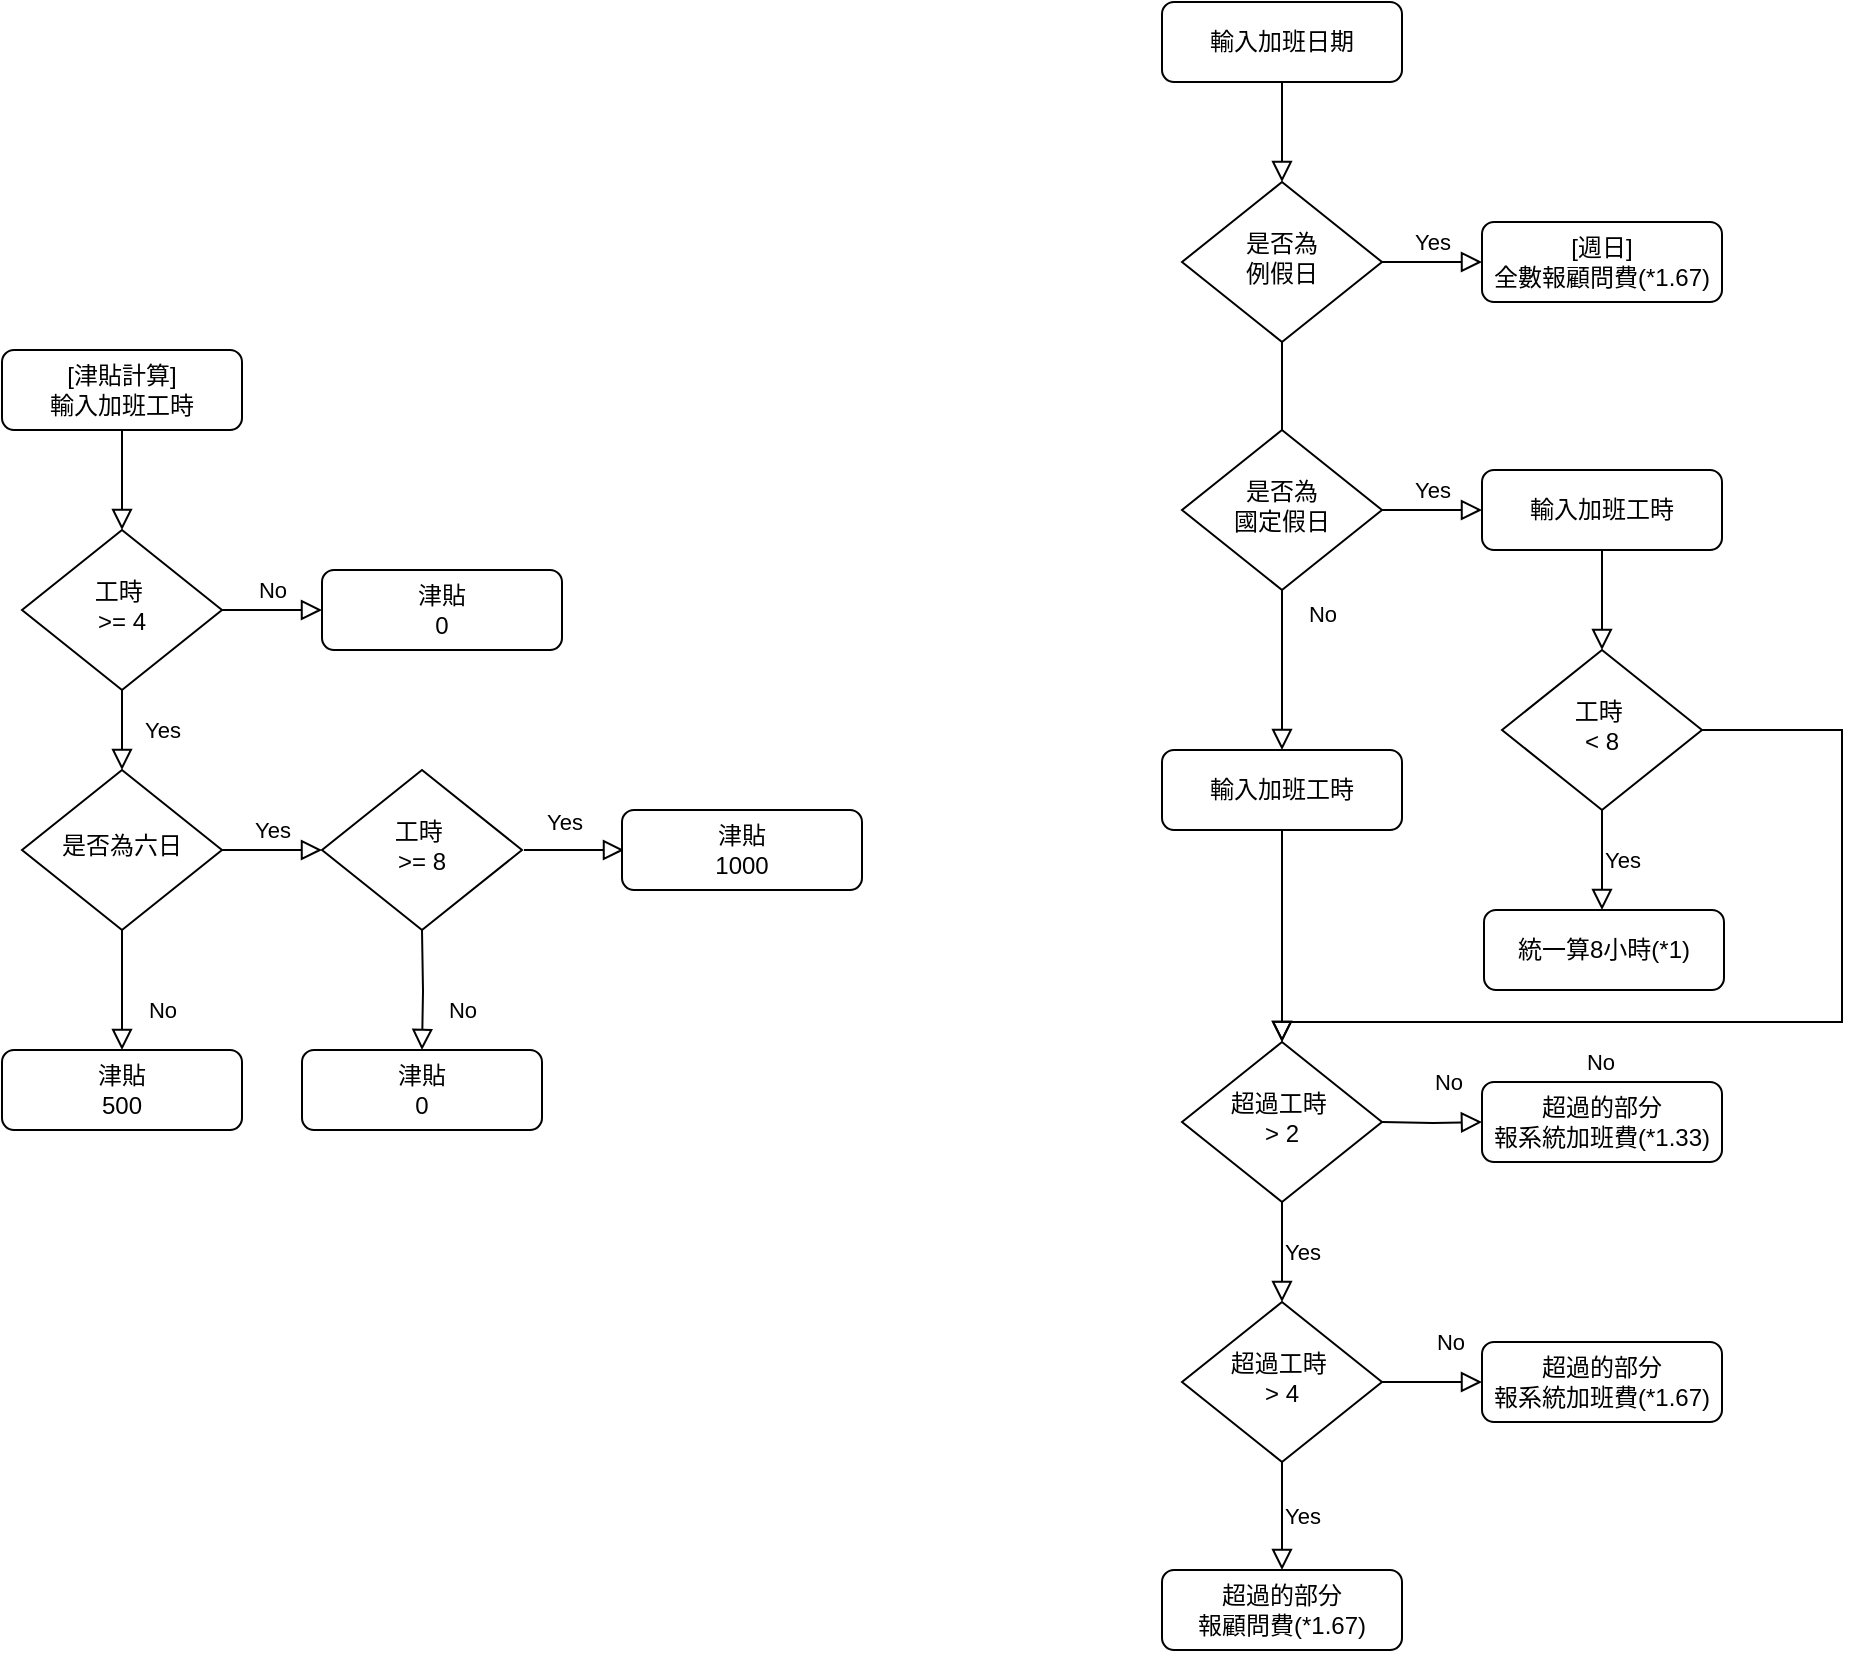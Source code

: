 <mxfile version="26.1.0">
  <diagram id="C5RBs43oDa-KdzZeNtuy" name="Page-1">
    <mxGraphModel dx="1593" dy="820" grid="1" gridSize="10" guides="1" tooltips="1" connect="1" arrows="1" fold="1" page="1" pageScale="1" pageWidth="827" pageHeight="1169" math="0" shadow="0">
      <root>
        <mxCell id="WIyWlLk6GJQsqaUBKTNV-0" />
        <mxCell id="WIyWlLk6GJQsqaUBKTNV-1" parent="WIyWlLk6GJQsqaUBKTNV-0" />
        <mxCell id="Ztwu-xbcwovlSGAdrPju-1" value="" style="rounded=0;html=1;jettySize=auto;orthogonalLoop=1;fontSize=11;endArrow=block;endFill=0;endSize=8;strokeWidth=1;shadow=0;labelBackgroundColor=none;edgeStyle=orthogonalEdgeStyle;" edge="1" parent="WIyWlLk6GJQsqaUBKTNV-1" source="Ztwu-xbcwovlSGAdrPju-2">
          <mxGeometry relative="1" as="geometry">
            <mxPoint x="670" y="130" as="targetPoint" />
          </mxGeometry>
        </mxCell>
        <mxCell id="Ztwu-xbcwovlSGAdrPju-2" value="輸入加班日期" style="rounded=1;whiteSpace=wrap;html=1;fontSize=12;glass=0;strokeWidth=1;shadow=0;" vertex="1" parent="WIyWlLk6GJQsqaUBKTNV-1">
          <mxGeometry x="610" y="40" width="120" height="40" as="geometry" />
        </mxCell>
        <mxCell id="Ztwu-xbcwovlSGAdrPju-7" value="No" style="rounded=0;html=1;jettySize=auto;orthogonalLoop=1;fontSize=11;endArrow=block;endFill=0;endSize=8;strokeWidth=1;shadow=0;labelBackgroundColor=none;edgeStyle=orthogonalEdgeStyle;" edge="1" parent="WIyWlLk6GJQsqaUBKTNV-1" source="Ztwu-xbcwovlSGAdrPju-9" target="Ztwu-xbcwovlSGAdrPju-10">
          <mxGeometry x="0.333" y="20" relative="1" as="geometry">
            <mxPoint as="offset" />
          </mxGeometry>
        </mxCell>
        <mxCell id="Ztwu-xbcwovlSGAdrPju-8" value="Yes" style="edgeStyle=orthogonalEdgeStyle;rounded=0;html=1;jettySize=auto;orthogonalLoop=1;fontSize=11;endArrow=block;endFill=0;endSize=8;strokeWidth=1;shadow=0;labelBackgroundColor=none;" edge="1" parent="WIyWlLk6GJQsqaUBKTNV-1" source="Ztwu-xbcwovlSGAdrPju-9" target="Ztwu-xbcwovlSGAdrPju-11">
          <mxGeometry y="10" relative="1" as="geometry">
            <mxPoint as="offset" />
          </mxGeometry>
        </mxCell>
        <mxCell id="Ztwu-xbcwovlSGAdrPju-9" value="是否為&lt;div&gt;例假日&lt;/div&gt;" style="rhombus;whiteSpace=wrap;html=1;shadow=0;fontFamily=Helvetica;fontSize=12;align=center;strokeWidth=1;spacing=6;spacingTop=-4;" vertex="1" parent="WIyWlLk6GJQsqaUBKTNV-1">
          <mxGeometry x="620" y="130" width="100" height="80" as="geometry" />
        </mxCell>
        <mxCell id="Ztwu-xbcwovlSGAdrPju-10" value="輸入加班工時" style="rounded=1;whiteSpace=wrap;html=1;fontSize=12;glass=0;strokeWidth=1;shadow=0;" vertex="1" parent="WIyWlLk6GJQsqaUBKTNV-1">
          <mxGeometry x="610" y="414" width="120" height="40" as="geometry" />
        </mxCell>
        <mxCell id="Ztwu-xbcwovlSGAdrPju-11" value="[週日]&lt;div&gt;全數報顧問費(*1.67)&lt;/div&gt;" style="rounded=1;whiteSpace=wrap;html=1;fontSize=12;glass=0;strokeWidth=1;shadow=0;" vertex="1" parent="WIyWlLk6GJQsqaUBKTNV-1">
          <mxGeometry x="770" y="150" width="120" height="40" as="geometry" />
        </mxCell>
        <mxCell id="Ztwu-xbcwovlSGAdrPju-13" value="" style="rounded=0;html=1;jettySize=auto;orthogonalLoop=1;fontSize=11;endArrow=block;endFill=0;endSize=8;strokeWidth=1;shadow=0;labelBackgroundColor=none;edgeStyle=orthogonalEdgeStyle;" edge="1" parent="WIyWlLk6GJQsqaUBKTNV-1" source="Ztwu-xbcwovlSGAdrPju-14" target="Ztwu-xbcwovlSGAdrPju-17">
          <mxGeometry relative="1" as="geometry" />
        </mxCell>
        <mxCell id="Ztwu-xbcwovlSGAdrPju-14" value="&lt;div&gt;[津貼計算]&lt;/div&gt;輸入加班工時" style="rounded=1;whiteSpace=wrap;html=1;fontSize=12;glass=0;strokeWidth=1;shadow=0;" vertex="1" parent="WIyWlLk6GJQsqaUBKTNV-1">
          <mxGeometry x="30" y="214" width="120" height="40" as="geometry" />
        </mxCell>
        <mxCell id="Ztwu-xbcwovlSGAdrPju-15" value="Yes" style="rounded=0;html=1;jettySize=auto;orthogonalLoop=1;fontSize=11;endArrow=block;endFill=0;endSize=8;strokeWidth=1;shadow=0;labelBackgroundColor=none;edgeStyle=orthogonalEdgeStyle;" edge="1" parent="WIyWlLk6GJQsqaUBKTNV-1" source="Ztwu-xbcwovlSGAdrPju-17" target="Ztwu-xbcwovlSGAdrPju-21">
          <mxGeometry y="20" relative="1" as="geometry">
            <mxPoint as="offset" />
          </mxGeometry>
        </mxCell>
        <mxCell id="Ztwu-xbcwovlSGAdrPju-16" value="No" style="edgeStyle=orthogonalEdgeStyle;rounded=0;html=1;jettySize=auto;orthogonalLoop=1;fontSize=11;endArrow=block;endFill=0;endSize=8;strokeWidth=1;shadow=0;labelBackgroundColor=none;" edge="1" parent="WIyWlLk6GJQsqaUBKTNV-1" source="Ztwu-xbcwovlSGAdrPju-17" target="Ztwu-xbcwovlSGAdrPju-18">
          <mxGeometry y="10" relative="1" as="geometry">
            <mxPoint as="offset" />
          </mxGeometry>
        </mxCell>
        <mxCell id="Ztwu-xbcwovlSGAdrPju-17" value="工時&amp;nbsp;&lt;div&gt;&amp;gt;= 4&lt;/div&gt;" style="rhombus;whiteSpace=wrap;html=1;shadow=0;fontFamily=Helvetica;fontSize=12;align=center;strokeWidth=1;spacing=6;spacingTop=-4;" vertex="1" parent="WIyWlLk6GJQsqaUBKTNV-1">
          <mxGeometry x="40" y="304" width="100" height="80" as="geometry" />
        </mxCell>
        <mxCell id="Ztwu-xbcwovlSGAdrPju-18" value="津貼&lt;div&gt;0&lt;/div&gt;" style="rounded=1;whiteSpace=wrap;html=1;fontSize=12;glass=0;strokeWidth=1;shadow=0;" vertex="1" parent="WIyWlLk6GJQsqaUBKTNV-1">
          <mxGeometry x="190" y="324" width="120" height="40" as="geometry" />
        </mxCell>
        <mxCell id="Ztwu-xbcwovlSGAdrPju-19" value="No" style="rounded=0;html=1;jettySize=auto;orthogonalLoop=1;fontSize=11;endArrow=block;endFill=0;endSize=8;strokeWidth=1;shadow=0;labelBackgroundColor=none;edgeStyle=orthogonalEdgeStyle;" edge="1" parent="WIyWlLk6GJQsqaUBKTNV-1" source="Ztwu-xbcwovlSGAdrPju-21" target="Ztwu-xbcwovlSGAdrPju-22">
          <mxGeometry x="0.333" y="20" relative="1" as="geometry">
            <mxPoint as="offset" />
          </mxGeometry>
        </mxCell>
        <mxCell id="Ztwu-xbcwovlSGAdrPju-20" value="Yes" style="edgeStyle=orthogonalEdgeStyle;rounded=0;html=1;jettySize=auto;orthogonalLoop=1;fontSize=11;endArrow=block;endFill=0;endSize=8;strokeWidth=1;shadow=0;labelBackgroundColor=none;" edge="1" parent="WIyWlLk6GJQsqaUBKTNV-1">
          <mxGeometry x="-0.221" y="14" relative="1" as="geometry">
            <mxPoint as="offset" />
            <mxPoint x="291" y="464" as="sourcePoint" />
            <mxPoint x="341" y="464.0" as="targetPoint" />
          </mxGeometry>
        </mxCell>
        <mxCell id="Ztwu-xbcwovlSGAdrPju-21" value="是否為六日" style="rhombus;whiteSpace=wrap;html=1;shadow=0;fontFamily=Helvetica;fontSize=12;align=center;strokeWidth=1;spacing=6;spacingTop=-4;" vertex="1" parent="WIyWlLk6GJQsqaUBKTNV-1">
          <mxGeometry x="40" y="424" width="100" height="80" as="geometry" />
        </mxCell>
        <mxCell id="Ztwu-xbcwovlSGAdrPju-22" value="津貼&lt;div&gt;500&lt;/div&gt;" style="rounded=1;whiteSpace=wrap;html=1;fontSize=12;glass=0;strokeWidth=1;shadow=0;" vertex="1" parent="WIyWlLk6GJQsqaUBKTNV-1">
          <mxGeometry x="30" y="564" width="120" height="40" as="geometry" />
        </mxCell>
        <mxCell id="Ztwu-xbcwovlSGAdrPju-23" value="津貼&lt;div&gt;1000&lt;/div&gt;" style="rounded=1;whiteSpace=wrap;html=1;fontSize=12;glass=0;strokeWidth=1;shadow=0;" vertex="1" parent="WIyWlLk6GJQsqaUBKTNV-1">
          <mxGeometry x="340" y="444" width="120" height="40" as="geometry" />
        </mxCell>
        <mxCell id="Ztwu-xbcwovlSGAdrPju-24" value="工時&amp;nbsp;&lt;div&gt;&amp;gt;= 8&lt;/div&gt;" style="rhombus;whiteSpace=wrap;html=1;shadow=0;fontFamily=Helvetica;fontSize=12;align=center;strokeWidth=1;spacing=6;spacingTop=-4;" vertex="1" parent="WIyWlLk6GJQsqaUBKTNV-1">
          <mxGeometry x="190" y="424" width="100" height="80" as="geometry" />
        </mxCell>
        <mxCell id="Ztwu-xbcwovlSGAdrPju-25" value="Yes" style="edgeStyle=orthogonalEdgeStyle;rounded=0;html=1;jettySize=auto;orthogonalLoop=1;fontSize=11;endArrow=block;endFill=0;endSize=8;strokeWidth=1;shadow=0;labelBackgroundColor=none;exitX=1;exitY=0.5;exitDx=0;exitDy=0;entryX=0;entryY=0.5;entryDx=0;entryDy=0;" edge="1" parent="WIyWlLk6GJQsqaUBKTNV-1" source="Ztwu-xbcwovlSGAdrPju-21" target="Ztwu-xbcwovlSGAdrPju-24">
          <mxGeometry y="10" relative="1" as="geometry">
            <mxPoint as="offset" />
            <mxPoint x="290" y="554" as="sourcePoint" />
            <mxPoint x="485" y="574" as="targetPoint" />
          </mxGeometry>
        </mxCell>
        <mxCell id="Ztwu-xbcwovlSGAdrPju-26" value="No" style="rounded=0;html=1;jettySize=auto;orthogonalLoop=1;fontSize=11;endArrow=block;endFill=0;endSize=8;strokeWidth=1;shadow=0;labelBackgroundColor=none;edgeStyle=orthogonalEdgeStyle;" edge="1" parent="WIyWlLk6GJQsqaUBKTNV-1" target="Ztwu-xbcwovlSGAdrPju-27">
          <mxGeometry x="0.333" y="20" relative="1" as="geometry">
            <mxPoint as="offset" />
            <mxPoint x="240" y="504" as="sourcePoint" />
          </mxGeometry>
        </mxCell>
        <mxCell id="Ztwu-xbcwovlSGAdrPju-27" value="津貼&lt;div&gt;0&lt;/div&gt;" style="rounded=1;whiteSpace=wrap;html=1;fontSize=12;glass=0;strokeWidth=1;shadow=0;" vertex="1" parent="WIyWlLk6GJQsqaUBKTNV-1">
          <mxGeometry x="180" y="564" width="120" height="40" as="geometry" />
        </mxCell>
        <mxCell id="Ztwu-xbcwovlSGAdrPju-29" value="超過工時&amp;nbsp;&lt;div&gt;&amp;gt; 4&lt;/div&gt;" style="rhombus;whiteSpace=wrap;html=1;shadow=0;fontFamily=Helvetica;fontSize=12;align=center;strokeWidth=1;spacing=6;spacingTop=-4;" vertex="1" parent="WIyWlLk6GJQsqaUBKTNV-1">
          <mxGeometry x="620" y="690" width="100" height="80" as="geometry" />
        </mxCell>
        <mxCell id="Ztwu-xbcwovlSGAdrPju-31" value="" style="rounded=0;html=1;jettySize=auto;orthogonalLoop=1;fontSize=11;endArrow=block;endFill=0;endSize=8;strokeWidth=1;shadow=0;labelBackgroundColor=none;edgeStyle=orthogonalEdgeStyle;exitX=0.5;exitY=1;exitDx=0;exitDy=0;" edge="1" parent="WIyWlLk6GJQsqaUBKTNV-1" source="Ztwu-xbcwovlSGAdrPju-10" target="Ztwu-xbcwovlSGAdrPju-34">
          <mxGeometry relative="1" as="geometry">
            <mxPoint x="670" y="464" as="sourcePoint" />
            <mxPoint x="680" y="284" as="targetPoint" />
          </mxGeometry>
        </mxCell>
        <mxCell id="Ztwu-xbcwovlSGAdrPju-32" value="&lt;div&gt;超過的部分&lt;/div&gt;&lt;div&gt;報系統加班費(*1.67)&lt;/div&gt;" style="rounded=1;whiteSpace=wrap;html=1;fontSize=12;glass=0;strokeWidth=1;shadow=0;" vertex="1" parent="WIyWlLk6GJQsqaUBKTNV-1">
          <mxGeometry x="770" y="710" width="120" height="40" as="geometry" />
        </mxCell>
        <mxCell id="Ztwu-xbcwovlSGAdrPju-33" value="No" style="rounded=0;html=1;jettySize=auto;orthogonalLoop=1;fontSize=11;endArrow=block;endFill=0;endSize=8;strokeWidth=1;shadow=0;labelBackgroundColor=none;edgeStyle=orthogonalEdgeStyle;exitX=1;exitY=0.5;exitDx=0;exitDy=0;" edge="1" parent="WIyWlLk6GJQsqaUBKTNV-1" source="Ztwu-xbcwovlSGAdrPju-29" target="Ztwu-xbcwovlSGAdrPju-32">
          <mxGeometry x="0.333" y="20" relative="1" as="geometry">
            <mxPoint as="offset" />
            <mxPoint x="950" y="512" as="sourcePoint" />
            <mxPoint x="950" y="572" as="targetPoint" />
          </mxGeometry>
        </mxCell>
        <mxCell id="Ztwu-xbcwovlSGAdrPju-34" value="超過工時&amp;nbsp;&lt;div&gt;&amp;gt; 2&lt;/div&gt;" style="rhombus;whiteSpace=wrap;html=1;shadow=0;fontFamily=Helvetica;fontSize=12;align=center;strokeWidth=1;spacing=6;spacingTop=-4;" vertex="1" parent="WIyWlLk6GJQsqaUBKTNV-1">
          <mxGeometry x="620" y="560" width="100" height="80" as="geometry" />
        </mxCell>
        <mxCell id="Ztwu-xbcwovlSGAdrPju-37" value="Yes" style="edgeStyle=orthogonalEdgeStyle;rounded=0;html=1;jettySize=auto;orthogonalLoop=1;fontSize=11;endArrow=block;endFill=0;endSize=8;strokeWidth=1;shadow=0;labelBackgroundColor=none;exitX=0.5;exitY=1;exitDx=0;exitDy=0;" edge="1" parent="WIyWlLk6GJQsqaUBKTNV-1" source="Ztwu-xbcwovlSGAdrPju-34">
          <mxGeometry y="10" relative="1" as="geometry">
            <mxPoint as="offset" />
            <mxPoint x="730" y="390" as="sourcePoint" />
            <mxPoint x="670" y="690" as="targetPoint" />
          </mxGeometry>
        </mxCell>
        <mxCell id="Ztwu-xbcwovlSGAdrPju-38" value="&lt;div&gt;超過的部分&lt;/div&gt;&lt;div&gt;報顧問費(*1.67)&lt;/div&gt;" style="rounded=1;whiteSpace=wrap;html=1;fontSize=12;glass=0;strokeWidth=1;shadow=0;" vertex="1" parent="WIyWlLk6GJQsqaUBKTNV-1">
          <mxGeometry x="610" y="824" width="120" height="40" as="geometry" />
        </mxCell>
        <mxCell id="Ztwu-xbcwovlSGAdrPju-39" value="Yes" style="edgeStyle=orthogonalEdgeStyle;rounded=0;html=1;jettySize=auto;orthogonalLoop=1;fontSize=11;endArrow=block;endFill=0;endSize=8;strokeWidth=1;shadow=0;labelBackgroundColor=none;exitX=0.5;exitY=1;exitDx=0;exitDy=0;entryX=0.5;entryY=0;entryDx=0;entryDy=0;" edge="1" parent="WIyWlLk6GJQsqaUBKTNV-1" source="Ztwu-xbcwovlSGAdrPju-29" target="Ztwu-xbcwovlSGAdrPju-38">
          <mxGeometry y="10" relative="1" as="geometry">
            <mxPoint as="offset" />
            <mxPoint x="680" y="650" as="sourcePoint" />
            <mxPoint x="680" y="700" as="targetPoint" />
          </mxGeometry>
        </mxCell>
        <mxCell id="Ztwu-xbcwovlSGAdrPju-40" value="&lt;div&gt;超過的部分&lt;/div&gt;&lt;div&gt;報系統加班費(*1.33)&lt;/div&gt;" style="rounded=1;whiteSpace=wrap;html=1;fontSize=12;glass=0;strokeWidth=1;shadow=0;" vertex="1" parent="WIyWlLk6GJQsqaUBKTNV-1">
          <mxGeometry x="770" y="580" width="120" height="40" as="geometry" />
        </mxCell>
        <mxCell id="Ztwu-xbcwovlSGAdrPju-41" value="No" style="rounded=0;html=1;jettySize=auto;orthogonalLoop=1;fontSize=11;endArrow=block;endFill=0;endSize=8;strokeWidth=1;shadow=0;labelBackgroundColor=none;edgeStyle=orthogonalEdgeStyle;exitX=1;exitY=0.5;exitDx=0;exitDy=0;" edge="1" parent="WIyWlLk6GJQsqaUBKTNV-1" target="Ztwu-xbcwovlSGAdrPju-40">
          <mxGeometry x="0.333" y="20" relative="1" as="geometry">
            <mxPoint as="offset" />
            <mxPoint x="720" y="600" as="sourcePoint" />
            <mxPoint x="950" y="442" as="targetPoint" />
          </mxGeometry>
        </mxCell>
        <mxCell id="Ztwu-xbcwovlSGAdrPju-42" value="Yes" style="edgeStyle=orthogonalEdgeStyle;rounded=0;html=1;jettySize=auto;orthogonalLoop=1;fontSize=11;endArrow=block;endFill=0;endSize=8;strokeWidth=1;shadow=0;labelBackgroundColor=none;entryX=0;entryY=0.5;entryDx=0;entryDy=0;" edge="1" parent="WIyWlLk6GJQsqaUBKTNV-1" source="Ztwu-xbcwovlSGAdrPju-43" target="Ztwu-xbcwovlSGAdrPju-46">
          <mxGeometry y="10" relative="1" as="geometry">
            <mxPoint as="offset" />
            <mxPoint x="770" y="294" as="targetPoint" />
          </mxGeometry>
        </mxCell>
        <mxCell id="Ztwu-xbcwovlSGAdrPju-43" value="是否為&lt;div&gt;國定假日&lt;/div&gt;" style="rhombus;whiteSpace=wrap;html=1;shadow=0;fontFamily=Helvetica;fontSize=12;align=center;strokeWidth=1;spacing=6;spacingTop=-4;" vertex="1" parent="WIyWlLk6GJQsqaUBKTNV-1">
          <mxGeometry x="620" y="254" width="100" height="80" as="geometry" />
        </mxCell>
        <mxCell id="Ztwu-xbcwovlSGAdrPju-46" value="輸入加班工時" style="rounded=1;whiteSpace=wrap;html=1;fontSize=12;glass=0;strokeWidth=1;shadow=0;" vertex="1" parent="WIyWlLk6GJQsqaUBKTNV-1">
          <mxGeometry x="770" y="274" width="120" height="40" as="geometry" />
        </mxCell>
        <mxCell id="Ztwu-xbcwovlSGAdrPju-60" value="工時&amp;nbsp;&lt;div&gt;&amp;lt; 8&lt;/div&gt;" style="rhombus;whiteSpace=wrap;html=1;shadow=0;fontFamily=Helvetica;fontSize=12;align=center;strokeWidth=1;spacing=6;spacingTop=-4;" vertex="1" parent="WIyWlLk6GJQsqaUBKTNV-1">
          <mxGeometry x="780" y="364" width="100" height="80" as="geometry" />
        </mxCell>
        <mxCell id="Ztwu-xbcwovlSGAdrPju-61" value="Yes" style="edgeStyle=orthogonalEdgeStyle;rounded=0;html=1;jettySize=auto;orthogonalLoop=1;fontSize=11;endArrow=block;endFill=0;endSize=8;strokeWidth=1;shadow=0;labelBackgroundColor=none;exitX=0.5;exitY=1;exitDx=0;exitDy=0;" edge="1" parent="WIyWlLk6GJQsqaUBKTNV-1" source="Ztwu-xbcwovlSGAdrPju-60">
          <mxGeometry y="10" relative="1" as="geometry">
            <mxPoint as="offset" />
            <mxPoint x="890" y="194" as="sourcePoint" />
            <mxPoint x="830" y="494" as="targetPoint" />
          </mxGeometry>
        </mxCell>
        <mxCell id="Ztwu-xbcwovlSGAdrPju-65" value="No" style="rounded=0;html=1;jettySize=auto;orthogonalLoop=1;fontSize=11;endArrow=block;endFill=0;endSize=8;strokeWidth=1;shadow=0;labelBackgroundColor=none;edgeStyle=orthogonalEdgeStyle;exitX=1;exitY=0.5;exitDx=0;exitDy=0;entryX=0.5;entryY=0;entryDx=0;entryDy=0;" edge="1" parent="WIyWlLk6GJQsqaUBKTNV-1" target="Ztwu-xbcwovlSGAdrPju-34" source="Ztwu-xbcwovlSGAdrPju-60">
          <mxGeometry x="0.333" y="20" relative="1" as="geometry">
            <mxPoint as="offset" />
            <mxPoint x="870" y="770" as="sourcePoint" />
            <mxPoint x="920" y="770" as="targetPoint" />
            <Array as="points">
              <mxPoint x="950" y="404" />
              <mxPoint x="950" y="550" />
              <mxPoint x="670" y="550" />
            </Array>
          </mxGeometry>
        </mxCell>
        <mxCell id="Ztwu-xbcwovlSGAdrPju-66" value="" style="rounded=0;html=1;jettySize=auto;orthogonalLoop=1;fontSize=11;endArrow=block;endFill=0;endSize=8;strokeWidth=1;shadow=0;labelBackgroundColor=none;edgeStyle=orthogonalEdgeStyle;exitX=0.5;exitY=1;exitDx=0;exitDy=0;" edge="1" parent="WIyWlLk6GJQsqaUBKTNV-1" source="Ztwu-xbcwovlSGAdrPju-46">
          <mxGeometry relative="1" as="geometry">
            <mxPoint x="680" y="494" as="sourcePoint" />
            <mxPoint x="830" y="364" as="targetPoint" />
          </mxGeometry>
        </mxCell>
        <mxCell id="Ztwu-xbcwovlSGAdrPju-67" value="統一算8小時(*1)" style="rounded=1;whiteSpace=wrap;html=1;fontSize=12;glass=0;strokeWidth=1;shadow=0;" vertex="1" parent="WIyWlLk6GJQsqaUBKTNV-1">
          <mxGeometry x="771" y="494" width="120" height="40" as="geometry" />
        </mxCell>
      </root>
    </mxGraphModel>
  </diagram>
</mxfile>
